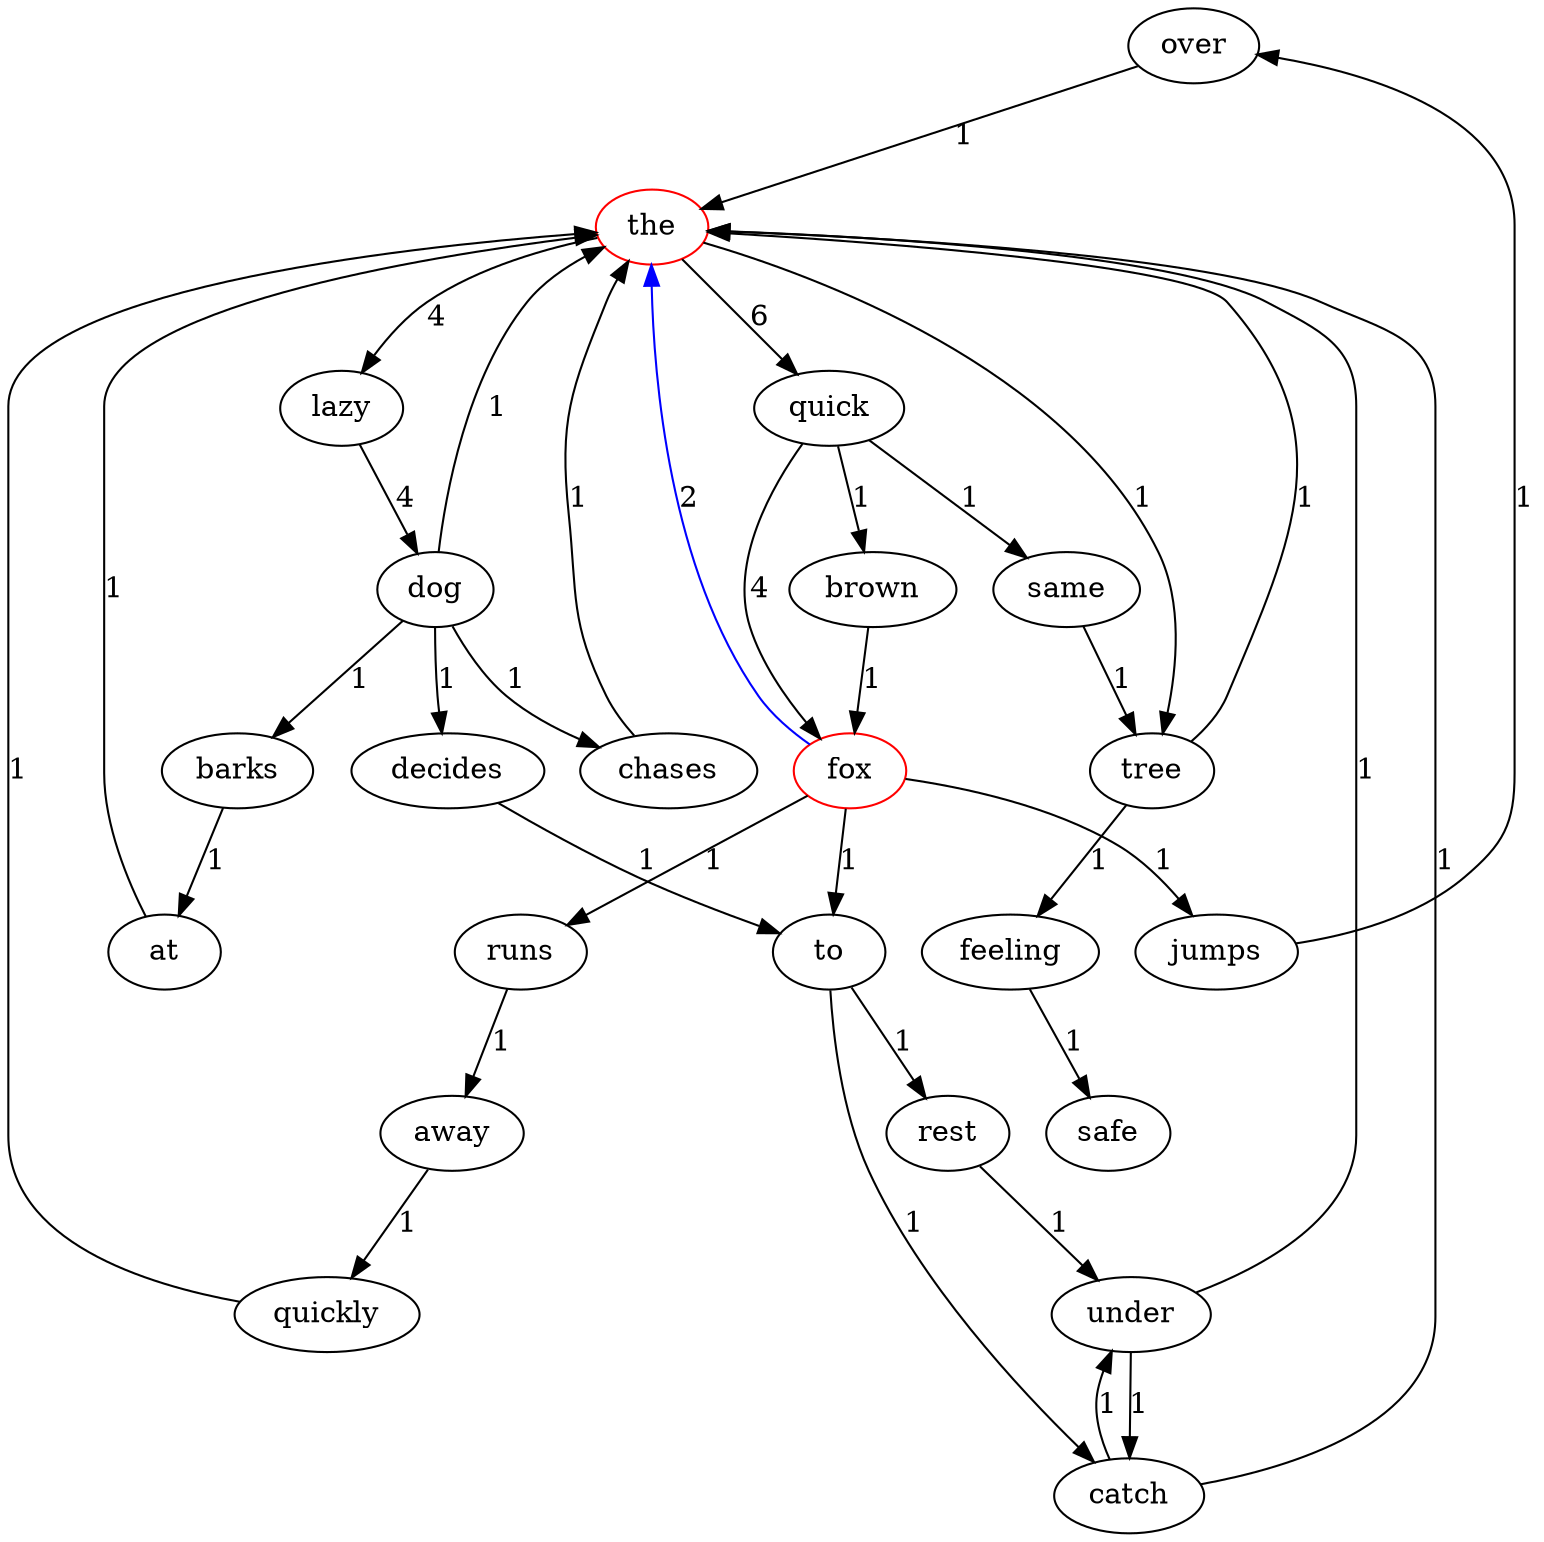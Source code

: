 digraph G{
over;
rest;
quick;
away;
lazy;
quickly;
decides;
tree;
jumps;
barks;
feeling;
brown;
fox [color=red];
the [color=red];
chases;
same;
at;
safe;
to;
catch;
under;
dog;
runs;
over->the[label=1];
rest->under[label=1];
quick->same[label=1];
quick->brown[label=1];
quick->fox[label=4];
away->quickly[label=1];
lazy->dog[label=4];
quickly->the[label=1];
decides->to[label=1];
tree->the[label=1];
tree->feeling[label=1];
jumps->over[label=1];
barks->at[label=1];
feeling->safe[label=1];
brown->fox[label=1];
fox->the[label=2, color=blue];
fox->jumps[label=1];
fox->to[label=1];
fox->runs[label=1];
the->quick[label=6];
the->lazy[label=4];
the->tree[label=1];
chases->the[label=1];
at->the[label=1];
same->tree[label=1];
to->rest[label=1];
to->catch[label=1];
catch->the[label=1];
catch->under[label=1];
under->the[label=1];
under->catch[label=1];
dog->the[label=1];
dog->chases[label=1];
dog->decides[label=1];
dog->barks[label=1];
runs->away[label=1];
}
